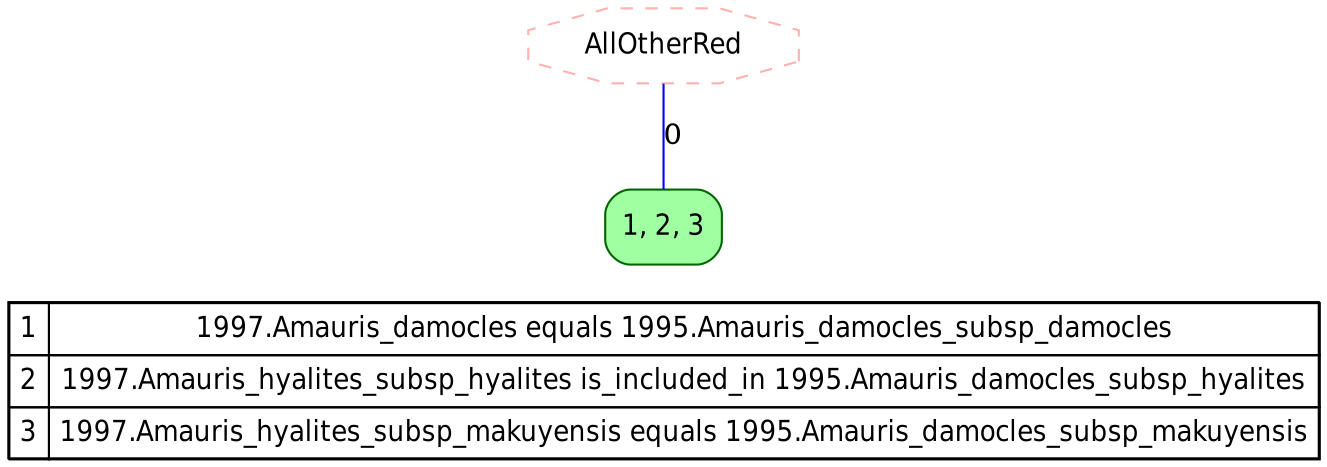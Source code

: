 digraph{
node[fontname="Helvetica-Narrow"]
rankdir=TB
"AllOtherRed" [shape=octagon color="#FFB0B0" style=dashed]
"1, 2, 3" [shape=box color="#006400" fillcolor="#A0FFA0" style="rounded,filled"];
"AllOtherRed" -> "1, 2, 3" [color=blue, arrowhead=none, label=0];
node[shape=box] 
{rank=sink Legend [fillcolor= white margin=0 label=< 
 <TABLE BORDER="0" CELLBORDER="1" CELLSPACING="0" CELLPADDING="4"> 
<TR> 
 <TD>1</TD> 
 <TD>1997.Amauris_damocles equals 1995.Amauris_damocles_subsp_damocles</TD> 
 </TR> 
<TR> 
 <TD>2</TD> 
 <TD>1997.Amauris_hyalites_subsp_hyalites is_included_in 1995.Amauris_damocles_subsp_hyalites</TD> 
 </TR> 
<TR> 
 <TD>3</TD> 
 <TD>1997.Amauris_hyalites_subsp_makuyensis equals 1995.Amauris_damocles_subsp_makuyensis</TD> 
 </TR> 
</TABLE> 
 >] } 
}